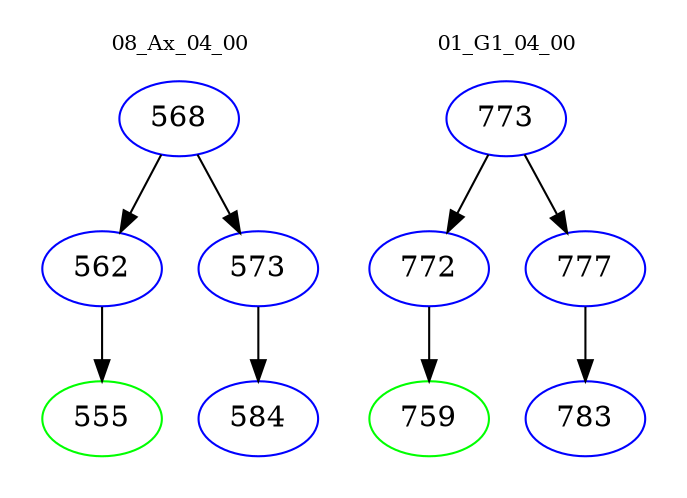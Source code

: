 digraph{
subgraph cluster_0 {
color = white
label = "08_Ax_04_00";
fontsize=10;
T0_568 [label="568", color="blue"]
T0_568 -> T0_562 [color="black"]
T0_562 [label="562", color="blue"]
T0_562 -> T0_555 [color="black"]
T0_555 [label="555", color="green"]
T0_568 -> T0_573 [color="black"]
T0_573 [label="573", color="blue"]
T0_573 -> T0_584 [color="black"]
T0_584 [label="584", color="blue"]
}
subgraph cluster_1 {
color = white
label = "01_G1_04_00";
fontsize=10;
T1_773 [label="773", color="blue"]
T1_773 -> T1_772 [color="black"]
T1_772 [label="772", color="blue"]
T1_772 -> T1_759 [color="black"]
T1_759 [label="759", color="green"]
T1_773 -> T1_777 [color="black"]
T1_777 [label="777", color="blue"]
T1_777 -> T1_783 [color="black"]
T1_783 [label="783", color="blue"]
}
}
